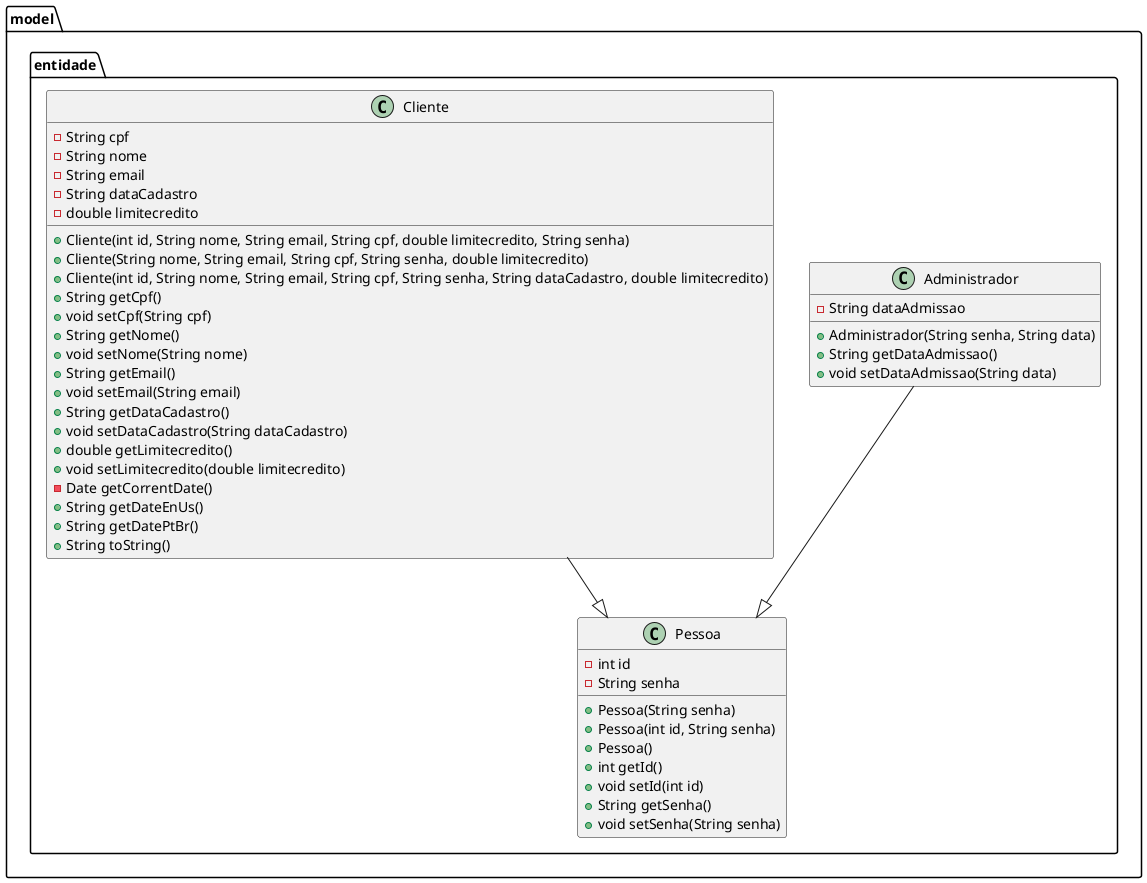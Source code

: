 @startuml
class model.entidade.Administrador{
    - String dataAdmissao
    + Administrador(String senha, String data)
    + String getDataAdmissao()
    + void setDataAdmissao(String data)

}
class model.entidade.Cliente{
    - String cpf
    - String nome
    - String email
    - String dataCadastro
    - double limitecredito
    + Cliente(int id, String nome, String email, String cpf, double limitecredito, String senha)
    + Cliente(String nome, String email, String cpf, String senha, double limitecredito)
    + Cliente(int id, String nome, String email, String cpf, String senha, String dataCadastro, double limitecredito)
    + String getCpf()
    + void setCpf(String cpf)
    + String getNome()
    + void setNome(String nome)
    + String getEmail()
    + void setEmail(String email)
    + String getDataCadastro()
    + void setDataCadastro(String dataCadastro)
    + double getLimitecredito()
    + void setLimitecredito(double limitecredito)
    - Date getCorrentDate()
    + String getDateEnUs()
    + String getDatePtBr()
    + String toString()
}

class model.entidade.Pessoa{
    - int id
    - String senha
    + Pessoa(String senha)
    + Pessoa(int id, String senha)
    + Pessoa()
    + int getId()
    + void setId(int id)
    + String getSenha()
    + void setSenha(String senha)
}

model.entidade.Administrador --|> model.entidade.Pessoa
model.entidade.Cliente --|> model.entidade.Pessoa
@enduml